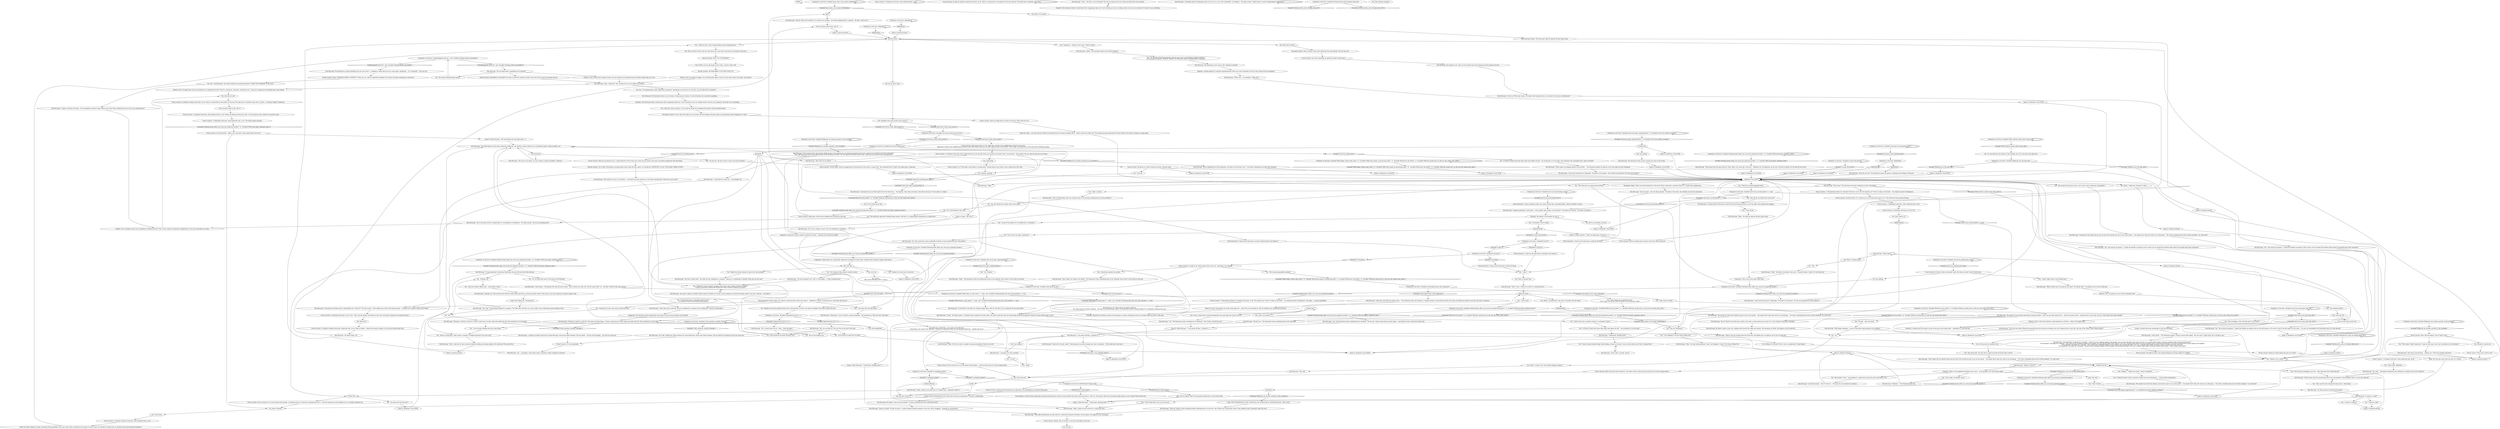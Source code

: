 # YARD / FOOTPRINTS VISCAL
# Easy perception shows prints. Then a medium VISUAL CALCULUS reveals a numbered scheme of footprints. Interaction with the scheme lets you deduce how many vigilantes there were at the hanging, when it happened etc.
# ==================================================
digraph G {
	  0 [label="START"];
	  1 [label="input"];
	  2 [label="You: \"Okay, there are eight.\""];
	  3 [label="You: \"Maybe it was a giant?\""];
	  4 [label="theheavysetone"];
	  5 [label="Jump to: [theheavysetone]"];
	  6 [label="You: \"I don't.\""];
	  7 [label="Footprints in the Dust: Variable[\"yard.viscal_electrochem_driver\"]"];
	  8 [label="Variable[\"yard.viscal_electrochem_driver\"]", shape=diamond];
	  9 [label="!(Variable[\"yard.viscal_electrochem_driver\"])", shape=diamond];
	  10 [label="Kim Kitsuragi: \"What do I think?\" He tilts his head. \"A mob of people brought someone to the tree. Not by dragging -- probably by carrying him.\""];
	  11 [label="Jump to: [footprints viscal HUB]"];
	  12 [label="Footprints in the Dust: Variable[\"yard.viscal_greeting_pre_stage\"]"];
	  13 [label="Variable[\"yard.viscal_greeting_pre_stage\"]", shape=diamond];
	  14 [label="!(Variable[\"yard.viscal_greeting_pre_stage\"])", shape=diamond];
	  15 [label="Visual Calculus: 2) Standard work boot, steel reinforced toes, no 44. Either the blond muscular guy, Glen, or the young guy with a plectrum around his neck."];
	  16 [label="Visual Calculus: You're not bad. It's as if the whole world darkens -- and the tracks burn in it with strange beauty."];
	  17 [label="Suggestion: Maybe the carrier wanted to impress his peers... demonstrate his physical might?"];
	  18 [label="You: \"Those jerks? Definitely.\""];
	  19 [label="Visual Calculus: 2) Standard work boot, steel reinforced toes, no 44."];
	  20 [label="Visual Calculus: 3) Hobnailed work boot, steel reinforced toes, no 43."];
	  21 [label="You: Count more."];
	  22 [label="Visual Calculus: Impossible to tell. Could also have been an adolescent. The gait is undeveloped."];
	  23 [label="Footprints in the Dust: Variable[\"plaza.sense_viscal_esprit_withholding\"]"];
	  24 [label="Variable[\"plaza.sense_viscal_esprit_withholding\"]", shape=diamond];
	  25 [label="!(Variable[\"plaza.sense_viscal_esprit_withholding\"])", shape=diamond];
	  26 [label="Kim Kitsuragi: \"I do.\" The lieutenant marks something in his notebook. \"One of them carried him over.\""];
	  27 [label="Electrochemistry: Never again, Mr. Costeau. Everyone knows what your name is -- Raphaël A. Costeau. From here on it's what they will call you."];
	  28 [label="Esprit de Corps: You and him are on the same page now -- about The Law and being it. This has affected your relationship positively."];
	  29 [label="Perception (Smell): It's bad. Very bad. Before you can heave the wind changes direction again, the greenhouse plastic flapping in it's gust."];
	  30 [label="Horrific Necktie: REGARDEZ LA RETARD! He wants to have fun *without* alcohol. That won't be fun, that'll be boring and sad."];
	  31 [label="You: \"We should just generally withhold being content. With life. It's a philosophical disposition we should have.\""];
	  32 [label="Kim Kitsuragi: \"It does.\" He looks around. \"I shouldn't have assumed in the first place. The caller could have lied, the whole thing could be misreported. Should we take another look? Or go?\""];
	  33 [label="Jump to: [footprints viscal HUB]"];
	  34 [label="Kim Kitsuragi: \"Yes, well.\" The lieutenant thinks for a moment. \"He *did* look a bit like a rat, you're right. Do you think those prints belong to him?\""];
	  35 [label="Kim Kitsuragi: He makes a note in his blue binder: \"Is there anything else that's noteworthy here?\""];
	  36 [label="You: I'm pretty good at this, ain't I?"];
	  37 [label="Jump to: [footprints viscal HUB]"];
	  38 [label="Jump to: [theheavysetone]"];
	  39 [label="Footprints in the Dust: Variable[\"whirling.hardie_didnt_see_viscal_but_inspected_hardies\"]  or  Variable[\"TASK.interrogate_vigilantes_done\"]"];
	  40 [label="Variable[\"whirling.hardie_didnt_see_viscal_but_inspected_hardies\"]  or  Variable[\"TASK.interrogate_vigilantes_done\"]", shape=diamond];
	  41 [label="!(Variable[\"whirling.hardie_didnt_see_viscal_but_inspected_hardies\"]  or  Variable[\"TASK.interrogate_vigilantes_done\"])", shape=diamond];
	  42 [label="Visual Calculus: 4) Standard work boot, no 45 or 46... Theo, the old smoker. You think you even see a tiny fleck of cigarette ash inside the print..."];
	  43 [label="Footprints in the Dust: Variable[\"tc.name_full_harrier\"]"];
	  44 [label="Variable[\"tc.name_full_harrier\"]", shape=diamond];
	  45 [label="!(Variable[\"tc.name_full_harrier\"])", shape=diamond];
	  46 [label="You: \"A *driver* would wear down their right shoe before the left -- the accelerator is on the right. And remember that abandoned lorry cabin we found?\""];
	  47 [label="Visual Calculus: Wow. Still not doing it. You're *bad* at this."];
	  48 [label="Kim Kitsuragi: \"So far so good -- only one thing missing.\" He looks at the tracks, face lighting up from the realization."];
	  49 [label="Footprints in the Dust: IsKimHere()"];
	  50 [label="IsKimHere()", shape=diamond];
	  51 [label="!(IsKimHere())", shape=diamond];
	  52 [label="Kim Kitsuragi: \"Interesting -- let's name it the Odd-Sole.\"\n\"Interesting. Let's name it the Odd-Sole. I wouldn't be surprised if this was the missing Hardie boy... wonder who he is?\""];
	  53 [label="Logic: But why?"];
	  54 [label="You: \"I was thinking it was the Giant of Koko Nur.\""];
	  55 [label="Kim Kitsuragi: \"Mhm.\" He takes his glasses off and cleans them."];
	  56 [label="Kim Kitsuragi: \"The case is not solved,\" he says without a speck of laughter. \"However.\""];
	  57 [label="You: \"Yes. Prudent.\""];
	  58 [label="Volition: Isn't it strange to have your assumptions confirmed like this? This is what someone whispering *suggestions* in your ear would like you to feel."];
	  59 [label="Jump to: [footprints viscal HUB]"];
	  60 [label="You: \"I think we have a firm understanding of what happened here.\""];
	  61 [label="You: [Leave.]"];
	  62 [label="Footprints in the Dust: Variable[\"XP.discover_the_bullet\"]  or  Variable[\"TASK.get_hardie_boys_to_tell_you_the_whole_story_done\"]"];
	  63 [label="Variable[\"XP.discover_the_bullet\"]  or  Variable[\"TASK.get_hardie_boys_to_tell_you_the_whole_story_done\"]", shape=diamond];
	  64 [label="!(Variable[\"XP.discover_the_bullet\"]  or  Variable[\"TASK.get_hardie_boys_to_tell_you_the_whole_story_done\"])", shape=diamond];
	  65 [label="Kim Kitsuragi: \"Perhaps it could be a *driver*? A driver would wear out their right shoe before the left. The accelerator is on the right.\""];
	  66 [label="Kim Kitsuragi: \"I could still be wrong, but... I'm probably not.\""];
	  67 [label="You: \"I think the entire Union is involved. Maybe even all of Martinaise...\" (Look around suspiciously.)"];
	  68 [label="Kim Kitsuragi: \"Yes, well...\" He quickly disregards your statement as another one of your outbursts."];
	  69 [label="Kim Kitsuragi: \"We should see what Titus Hardie has got to say on the matter -- this might throw them off, work in our advantage...\" He writes something down into his little notebook. \"So, what else?\""];
	  70 [label="Esprit de Corps: Sitting at a desk, Lieutenant Kitsuragi fiddles with a pen, then writes something on the paper in front of him. He shouldn't be doing that, he should be here discussing the footprints."];
	  71 [label="Visual Calculus: 6) An aberration -- light as air. Even pace. Same make of boot, but no 41."];
	  72 [label="Kim Kitsuragi: \"A woman or a kid?\""];
	  73 [label="Jump to: [theheavysetone]"];
	  74 [label="You: Point at the pine tree."];
	  75 [label="Jump to: [Kim Kitsuragi: \"\"Understood. Anything else?\"\"]"];
	  76 [label="Empathy: Beneath the mirthless exterior the lieutenant is amused. Although he does not actually think you blew it wide open."];
	  77 [label="Jump to: [footprints viscal HUB]"];
	  78 [label="Visual Calculus: There are eight pairs of tracks in the mud. Three stick out, but..."];
	  79 [label="Kim Kitsuragi: \"He appears to be wearing some kind of armoured boots. I can't see any exotic prints here...\" His face muscles twitch. \"Someone had to carry him. Are any of the other prints deep enough?\""];
	  80 [label="Kim Kitsuragi: \"What do I think? A mob of people brought something heavy to the tree. One of them was carrying the victim. They shuffled around, especially under the tree.\""];
	  81 [label="Footprints in the Dust: Variable[\"yard.viscal_logic_congratulations\"]"];
	  82 [label="Variable[\"yard.viscal_logic_congratulations\"]", shape=diamond];
	  83 [label="!(Variable[\"yard.viscal_logic_congratulations\"])", shape=diamond];
	  84 [label="Perception (Sight): There are several footprints in the mud, left by work boots: anywhere from 6 to 12 pairs have walked here."];
	  85 [label="You: \"No unusual horizontal bootprints, like the ones I saw in the Whirling's pinball workshop...\"\n\"No horizontal bootprints. Whoever walked in the Whirling's pinball workshop didn't walk here...\" "];
	  86 [label="Jump to: [previscal-intro]"];
	  87 [label="Visual Calculus: You're not bad. It's as if the whole world darkens, everything else has a thin film of unimportance on it -- and the tracks burn in the middle of it, in a strange, beautiful way."];
	  88 [label="You: \"Like the Coalition official said... surreal like a *play*.\""];
	  89 [label="Kim Kitsuragi: \"Hmm, maybe you're right and it's someone else... although I doubt it.\""];
	  90 [label="You: Go over them one by one."];
	  91 [label="Footprints in the Dust: Variable[\"XP.figured_out_hardies_present_at_the_lynching\"]"];
	  92 [label="Variable[\"XP.figured_out_hardies_present_at_the_lynching\"]", shape=diamond];
	  93 [label="!(Variable[\"XP.figured_out_hardies_present_at_the_lynching\"])", shape=diamond];
	  94 [label="You: Go over them one by one."];
	  95 [label="Visual Calculus: 7) The glowing outline of a standard work boot, no 46. But the imprints are *twice* as deep as the others -- the weight exceeds 200 kilograms."];
	  96 [label="You: \"Eight.\""];
	  97 [label="Kim Kitsuragi: \"Very well.\""];
	  98 [label="Kim Kitsuragi: \"Two hundred?\" He thinks for a moment. \"Could it be the combined weight of two people, one carrying the other who's tied up? Let's say, a heavily built worker carrying a similarly built, soon-to-be-dead man?\"\n\"Two hundred?\" He thinks for a moment. \"This could be the combined weight of two people, one carrying the other who's tied up. Let's say, a heavily built worker carrying a similarly built, armoured man? Maybe it was the fat Hardie boy, the one sitting in the middle?\"\n\"Two hundred?\" He thinks for a moment. \"This could be the combined weight of *two* people, one carrying the other. Let's say: a heavily built worker carrying a soon to be dead man who's tied up?\" \n\"Two hundred?\" He thinks for a moment. \"Could it be the combined weight of *two* people, one carrying the other? Let's say: a heavily built worker carrying a heavily built corpse -- with a bullet in his head?\" "];
	  99 [label="Drama: It would take more subterfuge to trick the lieutenant."];
	  100 [label="Jump to: [footprints viscal HUB]"];
	  101 [label="Kim Kitsuragi: \"Even easier to carry on a stretcher -- or between two men. Anyway, it's for future consideration. What else can you see?\""];
	  102 [label="necktie hub"];
	  103 [label="You: This is not how vivid I want my inner life to be. I just want to get back to solving the crime now."];
	  104 [label="Kim Kitsuragi: The lieutenant's eyes narrow. He's thinking to himself."];
	  105 [label="Kim Kitsuragi: \"No. These prints are pretty standard.\"\n\"No. These prints are pretty standard -- the ones in the dust looked custom. Or maybe they're just a foreign design? It's a bootprint, whatever the case.\""];
	  106 [label="You: And the last one?"];
	  107 [label="Footprints in the Dust: Variable[\"yard.viscal_logic_congratulations\"]  or Variable[\"yard.viscal_volition_warning\"]"];
	  108 [label="Variable[\"yard.viscal_logic_congratulations\"]  or Variable[\"yard.viscal_volition_warning\"]", shape=diamond];
	  109 [label="!(Variable[\"yard.viscal_logic_congratulations\"]  or Variable[\"yard.viscal_volition_warning\"])", shape=diamond];
	  110 [label="hardies"];
	  111 [label="Visual Calculus: 7) The glowing outline of a standard work boot, no 46. The imprints are *twice* as deep as the others -- the weight exceeds 200 kilograms. Fat-Angus -- carrying something?"];
	  112 [label="Kim Kitsuragi: \"I never got the hang of it. Hyperopia.\" He points to his glasses. \"Any of them look familiar? Are these the Hardies?\""];
	  113 [label="Kim Kitsuragi: \"Which means that the missing lady driver was also present at the lynching? That's it, she's the odd-sole!\""];
	  114 [label="Footprints in the Dust: Variable[\"XP.figured_out_hardies_present_at_the_lynching\"]"];
	  115 [label="Variable[\"XP.figured_out_hardies_present_at_the_lynching\"]", shape=diamond];
	  116 [label="!(Variable[\"XP.figured_out_hardies_present_at_the_lynching\"])", shape=diamond];
	  117 [label="You: \"Not necessarily. The lady driver could have kept the drug trade a secret.\""];
	  118 [label="Kim Kitsuragi: \"There's one pair missing from the Union box. The eighth pair. I'm going to say it was our odd-sole.\""];
	  119 [label="Jump to: [Kim Kitsuragi: \"\"We should keep our eyes open aroun...\"]"];
	  120 [label="You: Male or female?"];
	  121 [label="You: Count the rest."];
	  122 [label="Kim Kitsuragi: \"Mhm.\" He looks to the holes in the mud. \"I counted twenty. I take it it's less than that.\""];
	  123 [label="Kim Kitsuragi: \"Which ones?\""];
	  124 [label="You: \"None of them.\""];
	  125 [label="Footprints in the Dust: Variable[\"yard.viscal_sense_perc_kim_note\"]"];
	  126 [label="Variable[\"yard.viscal_sense_perc_kim_note\"]", shape=diamond];
	  127 [label="!(Variable[\"yard.viscal_sense_perc_kim_note\"])", shape=diamond];
	  128 [label="You: Let it be."];
	  129 [label="You: \"Maybe the carrier wanted to impress their peers with a display of physical might?\"\n\"Could he have been showing off? Maybe the carrier wanted to impress his peers?\""];
	  130 [label="Jump to: [footprints viscal HUB]"];
	  131 [label="You: \"I'm just saying random things while looking at holes in the mud, I have no idea where any of this is coming from.\""];
	  132 [label="Jump to: [footprints viscal HUB]"];
	  133 [label="Kim Kitsuragi: \"I don't know why I said that. We're not looking for a drummer, we're looking for a group of dockworkers.\""];
	  134 [label="You: \"Unless they were a machine worker, or a drummer I guess.\""];
	  135 [label="Footprints in the Dust: Variable[\"tc.kim_mentions_weather_freezing\"]"];
	  136 [label="Variable[\"tc.kim_mentions_weather_freezing\"]", shape=diamond];
	  137 [label="!(Variable[\"tc.kim_mentions_weather_freezing\"])", shape=diamond];
	  138 [label="You: \"Interesting. If only I had come up with that idea.\""];
	  139 [label="Footprints in the Dust: Variable[\"whirling.hardie_didnt_see_viscal_but_inspected_hardies\"]  or  Variable[\"TASK.interrogate_vigilantes_done\"]"];
	  140 [label="Variable[\"whirling.hardie_didnt_see_viscal_but_inspected_hardies\"]  or  Variable[\"TASK.interrogate_vigilantes_done\"]", shape=diamond];
	  141 [label="!(Variable[\"whirling.hardie_didnt_see_viscal_but_inspected_hardies\"]  or  Variable[\"TASK.interrogate_vigilantes_done\"])", shape=diamond];
	  142 [label="Visual Calculus: 1) Standard work boot, steel reinforced toes, no 46. Just like Titus was wearing in his booth. This is the big dick -- Titus Hardie. The one with the ball cap on his head."];
	  143 [label="Footprints in the Dust: Variable[\"whirling.titus_yeah_we_fucking_killed_him\"]"];
	  144 [label="Variable[\"whirling.titus_yeah_we_fucking_killed_him\"]", shape=diamond];
	  145 [label="!(Variable[\"whirling.titus_yeah_we_fucking_killed_him\"])", shape=diamond];
	  146 [label="You: \"She's also the one running the drug trade... Interesting.\""];
	  147 [label="Untitled hub (02)"];
	  148 [label="Jump to: [footprints viscal HUB]"];
	  149 [label="Footprints in the Dust: Variable[\"TASK.confront_hardie_about_drug_trade\"]"];
	  150 [label="Variable[\"TASK.confront_hardie_about_drug_trade\"]", shape=diamond];
	  151 [label="!(Variable[\"TASK.confront_hardie_about_drug_trade\"])", shape=diamond];
	  152 [label="You: \"Four hundred million.\""];
	  153 [label="Jump to: [Kim Kitsuragi: \"\"I was pretty off then. I counted 2...\"]"];
	  154 [label="Jump to: [Logic: \"But why?\"]"];
	  155 [label="Jump to: [Kim Kitsuragi: \"\"Understood. Anything else?\"\"]"];
	  156 [label="oddsolefoothub"];
	  157 [label="Kim Kitsuragi: \"A drummer only uses their right foot for the kick drum...\" He explains, then stops and looks at the hole in the mud. \"You're right, it's stupid.\""];
	  158 [label="Volition: Isn't it strange when all your assumptions are confirmed like this? Stood in a semicircle, hung him, carried him over... like you're supposed to be feeling clever. And content."];
	  159 [label="You: Say: \"Everything fits. We should celebrate by getting absolutely *UNDER THE HAMMER* in this yard.\""];
	  160 [label="Horrific Necktie: Live a little! Everything on the god damn crime scene fits like a glove, you should get *SHITFACED* on this *GOD DAMN CRIME SCENE*!"];
	  161 [label="Jump to: [previscal-intro]"];
	  162 [label="Visual Calculus: Eight pairs of boots have shuffled back and forth in the mud."];
	  163 [label="Footprints in the Dust: Variable[\"TASK.fridge_victims_body_done\"]  or  Variable[\"TASK.send_corpse_to_processing_done\"]  or  Variable[\"XP.discover_the_bullet\"]  or  Variable[\"TASK.get_hardie_boys_to_tell_you_the_whole_story_done\"]"];
	  164 [label="Variable[\"TASK.fridge_victims_body_done\"]  or  Variable[\"TASK.send_corpse_to_processing_done\"]  or  Variable[\"XP.discover_the_bullet\"]  or  Variable[\"TASK.get_hardie_boys_to_tell_you_the_whole_story_done\"]", shape=diamond];
	  165 [label="!(Variable[\"TASK.fridge_victims_body_done\"]  or  Variable[\"TASK.send_corpse_to_processing_done\"]  or  Variable[\"XP.discover_the_bullet\"]  or  Variable[\"TASK.get_hardie_boys_to_tell_you_the_whole_story_done\"])", shape=diamond];
	  166 [label="Kim Kitsuragi: \"By these tracks, yes.\""];
	  167 [label="Visual Calculus: 6) Light as air. Same make of boot, but no 41. Small like a rat? Shanky!"];
	  168 [label="Electrochemistry: Check out the big brains on Harry Whatever-Your-Last-Name-Is!"];
	  169 [label="You: \"This would fit what Joyce told us, but I don't want to make any assumptions.\""];
	  170 [label="You: (Point.) \"A heavy one. Two hundred kilogram imprint.\""];
	  171 [label="Kim Kitsuragi: \"An obese person is becoming less likely.\""];
	  172 [label="Kim Kitsuragi: \"Mhm. I think we have arrived at a conclusion here.\""];
	  173 [label="Kim Kitsuragi: \"Understood. Anything else?\""];
	  174 [label="Kim Kitsuragi: \"So maybe one of them wasn't a dockworker but a *driver*?\" His eyes narrow. \"That traffic jam in front of the harbour gates -- I wonder if it's lasted as long as the strike?\""];
	  175 [label="You: \"Case solved.\""];
	  176 [label="Visual Calculus: It is not impossible."];
	  177 [label="Visual Calculus: Correct again. Sub-zero temperatures would preserve the tracks in a good state. The commotion here *could* have taken place a week ago."];
	  178 [label="Kim Kitsuragi: \"You're right. Let's keep a low profile.\" The lieutenant writes something down in his notebook, then reverts to the tracks in the mud."];
	  179 [label="Visual Calculus: Better late than never, detective. The whole world is dark and the tracks burn in it with strange beauty."];
	  180 [label="You: \"There's no denying it. Ruby really is running a *complex operation* out of her lorry.\""];
	  181 [label="Kim Kitsuragi: He doesn't seem to hear you, looking south toward the traffic jam instead. The machines are silent, the engines are all turned off..."];
	  182 [label="Untitled hub"];
	  183 [label="Jump to: [footprints viscal HUB]"];
	  184 [label="Electrochemistry: Check out the big brains on Harrier Du Bois!"];
	  185 [label="Visual Calculus: Of course, there were eight tracks! But there are only *seven* Hardie boys."];
	  186 [label="Footprints in the Dust: IsKimHere()"];
	  187 [label="IsKimHere()", shape=diamond];
	  188 [label="!(IsKimHere())", shape=diamond];
	  189 [label="Visual Calculus: You don't know. It's a miracle you can tell the prints apart as it is. The cold must have preserved them."];
	  190 [label="Visual Calculus: 8) And yet another standard work boot, no 44. There's an aberration in the pattern of the sole, however. The right sole is smoother, more worn."];
	  191 [label="Kim Kitsuragi: \"How many?\" The lieutenant has been tracking your eyes' movements."];
	  192 [label="You: (Point.) \"Light step. Number 41 shoe.\""];
	  193 [label="You: (Point.) \"An aberration. One sole is smoother than the other.\""];
	  194 [label="You: \"One of them was carrying him over.\"\n\"You're right, the fat guy from the booth was carrying the victim.\""];
	  195 [label="Kim Kitsuragi: \"I can't see any prints fitting the armoured boots the victim was wearing, can you? Someone had to carry him. Are any of the *other* prints deep enough?\""];
	  196 [label="Kim Kitsuragi: \"Yes, they could have used a makeshift stretcher or just marched him up to the gallows.\""];
	  197 [label="Kim Kitsuragi: \"Someone operating a work bench -- with a pedal? Like a joiner at the harbour?\" He thinks for a second. \"Or maybe a drummer...\""];
	  198 [label="gloatbloat"];
	  199 [label="You: \"We should withhold being content.\""];
	  200 [label="You: \"Yes. We should have another look at the tracks.\""];
	  201 [label="Rhetoric: Note to self: this would be a good question to ask Titus -- where's the eighth man?"];
	  202 [label="Kim Kitsuragi: \"Probably yes. This would also fit with the victim being dead from a previous gunshot wound. They had to carry him, because he could no longer walk.\""];
	  203 [label="Kim Kitsuragi: \"Exactly. They had to perform it to whoever was looking -- the whole neighbourhood, I suppose.\" He adds: \"And us too.\""];
	  204 [label="Footprints in the Dust: Variable[\"yard.sense_viscal_greeting_done\"]"];
	  205 [label="Variable[\"yard.sense_viscal_greeting_done\"]", shape=diamond];
	  206 [label="!(Variable[\"yard.sense_viscal_greeting_done\"])", shape=diamond];
	  207 [label="You: \"Eight, actually.\""];
	  208 [label="You: Say nothing."];
	  209 [label="You: \"The same guys are going back and forth.\""];
	  210 [label="You: [Leave.]\n\"We've been through all of it.\" [Leave.]"];
	  211 [label="Jump to: [Visual Calculus: \"There are eight pairs of tracks in...\"]"];
	  212 [label="You: \"A *driver* would wear down their right shoe before the left -- the accelerator is on the right.\""];
	  213 [label="Kim Kitsuragi: \"Yes... a drummer. I don't know about a drummer. Seems tangential. However.\""];
	  214 [label="You: \"How do you know?\""];
	  215 [label="You: I like how vivid my interior is, but could we maybe do something that doesn't involve getting drunk?"];
	  216 [label="Kim Kitsuragi: \"I agree,\" he clears his throat. \"Our assumptions could be wrong. Better not to have them confirmed just yet. Do you see anything else?\""];
	  217 [label="Kim Kitsuragi: \"Uhm...\" His face is one of disbelief. The words coming out of your mouth are filled with such sincerity."];
	  218 [label="Kim Kitsuragi: \"Yes, it was naive of me to congratulate us. Assumptions are dangerous.\" He looks around. \"Do you see anything else?\""];
	  219 [label="Kim Kitsuragi: His eyebrows arch. They are the liveliest part of his otherwise quite inexpressive face:"];
	  220 [label="Jump to: [previscal-intro]"];
	  221 [label="Jump to: [footprints viscal HUB]"];
	  222 [label="Kim Kitsuragi: \"A morbidly obese 250 kilogram man? Let's say it is a very *low* probability. I'm thinking...\" He looks around. \"Maybe there's a more *commonplace* explanation.\""];
	  223 [label="Jump to: [theheavysetone]"];
	  224 [label="hardieconfession"];
	  225 [label="Logic: Oh, this one's easy. Way too easy. It's a driver."];
	  226 [label="You: \"This seems *really* important. Tracks on the scene. And I can't read them at all, lieutenant!\""];
	  227 [label="You: (Whisper to yourself) \"Why is this so complicated? I keep failing...\""];
	  228 [label="You: \"Way off. *Waaaaaay*.\""];
	  229 [label="Jump to: [footprints viscal HUB]"];
	  230 [label="You: \"Yes.\""];
	  231 [label="Kim Kitsuragi: \"I don't know...\" The lieutenant squints, trying to assess their depth: \"Are you sure? I could swear you're *lying* to me.\""];
	  232 [label="Jump to: [theheavysetone]"];
	  233 [label="Kim Kitsuragi: \"Okay. How do you know?\""];
	  234 [label="You: I have a name and it's god damn Raphaël, how many times do I have to say it?!"];
	  235 [label="You: I'll find a way to get drunk on this scene, I swear to god I will."];
	  236 [label="Volition: I have no idea what's going on here, but you should not do anything that the horrific necktie tells you to do."];
	  237 [label="You: \"No. Everything fits *too* well.\""];
	  238 [label="Kim Kitsuragi: \"Mhm. If it fits too well, we might be missing something. What do you see?\""];
	  239 [label="Kim Kitsuragi: \"Mhm.\""];
	  240 [label="You: \"So. Our Odd Sole wasn't in the back of the Whirling?\""];
	  241 [label="You: \"You mean the rat-faced one?\""];
	  242 [label="You: \"We've been purposefully mislead?\""];
	  243 [label="You: I'm pretty good at this, ain't I?"];
	  244 [label="Kim Kitsuragi: \"Seven sets of tracks, right?\" The lieutenant has been tracking your eyes' movements. \"The Hardie boys were here...\""];
	  245 [label="You: Say nothing."];
	  246 [label="You: Let him have his moment of joy."];
	  247 [label="You: \"So, the odd-sole was present at the lynching, but isn't in the mess hall right now.\""];
	  248 [label="Kim Kitsuragi: \"Yes.\" He corrects his glasses. \"I doubt the Hardies are going to tell us much, but we should still confront them about the possible drug trade connection.\""];
	  249 [label="Kim Kitsuragi: \"Yes.\" He corrects his glasses. \"I doubt the Hardies are going to tell us who this person is. For now it's best if we just keep our eyes open -- I'm sure our investigation will eventually lead us to the odd-sole.\""];
	  250 [label="Visual Calculus: 1) Standard work boot, steel reinforced toes, no 46."];
	  251 [label="You: Point at random prints."];
	  252 [label="Kim Kitsuragi: \"Maybe it *wasn't*?\""];
	  253 [label="Empathy: There is real, palpable excitement in his voice -- at the prospect of it *not* being a giant."];
	  254 [label="You: \"You're thinking: *why* did they have to carry him?\""];
	  255 [label="Visual Calculus: There are eight pairs of tracks in the mud. Three stick out."];
	  256 [label="Footprints in the Dust: IsTHCPresent(\"torque_dork\")"];
	  257 [label="IsTHCPresent(\"torque_dork\")", shape=diamond];
	  258 [label="!(IsTHCPresent(\"torque_dork\"))", shape=diamond];
	  259 [label="Kim Kitsuragi: \"Yes, it would seem we are -- both -- from the police.\""];
	  260 [label="Footprints in the Dust: IsKimHere()"];
	  261 [label="IsKimHere()", shape=diamond];
	  262 [label="!(IsKimHere())", shape=diamond];
	  263 [label="Kim Kitsuragi: \"I pulled last week's forecast for coastal Revachol. Seven days below freezing. The day before -- the day of his hanging -- was the last warm day.\""];
	  264 [label="Footprints in the Dust: Variable[\"yard.viscal_carried_known\"] == true"];
	  265 [label="Variable[\"yard.viscal_carried_known\"] == true", shape=diamond];
	  266 [label="!(Variable[\"yard.viscal_carried_known\"] == true)", shape=diamond];
	  267 [label="Kim Kitsuragi: \"Then after hoisting him up, they stood in a semicircle facing his direction. At first glance, this appears to be a lynching.\""];
	  268 [label="Volition: That's not going to happen, I'm not letting him make it into one of his tasks. Know your limits, tie-creature!"];
	  269 [label="Kim Kitsuragi: The lieutenant looks around, tracing your eyes on the tracks."];
	  270 [label="Footprints in the Dust: Variable[\"yard.viscal_tracks_read_success\"]"];
	  271 [label="Variable[\"yard.viscal_tracks_read_success\"]", shape=diamond];
	  272 [label="!(Variable[\"yard.viscal_tracks_read_success\"])", shape=diamond];
	  273 [label="Kim Kitsuragi: \"As I said, I pulled last week's forecast for coastal Revachol. Seven days below freezing. The day before his hanging was the last warm day.\""];
	  274 [label="You: Interesting."];
	  275 [label="Kim Kitsuragi: \"Don't beat yourself down -- neither can I. We'll have another look later.\""];
	  276 [label="You: \"Maybe the victim refused to walk to his own lynching.\""];
	  277 [label="Kim Kitsuragi: \"You have a point there.\" He clicks his pen, thinking for a moment. \"Anyway, it's something to consider. What else can you see?\""];
	  278 [label="Visual Calculus: Maybe more than 12? No. Eight pairs of boots have shuffled back and forth in the mud.\nEight pairs of boots have shuffled back and forth in the mud. Where else have we seen a gang of men in work boots? That's right, the Hardie boys in the mess hall of Whirling-in-Rags."];
	  279 [label="Visual Calculus: 4) Standard work boot, no 45 or 46?"];
	  280 [label="Visual Calculus: 5) Another standard work boot, steel reinforced toes, no 44."];
	  281 [label="Kim Kitsuragi: \"I never got the hang of it. Hyperopia.\" He points to his glasses. \"Do you see anything out of the ordinary?\""];
	  282 [label="You: \"No.\""];
	  283 [label="Kim Kitsuragi: \"I'm not assuming it isn't. But it's still helpful -- is there anything else?\""];
	  284 [label="You: \"Could be a woman?\""];
	  285 [label="Empathy: He regrets it the moment he says it."];
	  286 [label="You: \"So one of the people we are looking for is a drummer?\""];
	  287 [label="Electrochemistry: The joy dissipates down your spinal column like a grounding effect. Glorious intellect at work!"];
	  288 [label="You: \"What do you think happened here?\""];
	  289 [label="Visual Calculus: He might be right. Two hundred kilograms of living weight *is* unlikely."];
	  290 [label="Kim Kitsuragi: The lieutenant is saying something, but you can't hear it... Suddenly it seems like your tie is alive again, whispering -- no, *screaming* -- into your ear:"];
	  291 [label="Empathy: A doubt perhaps? It would be unprofessional of him to be sure of himself at such an early stage of the investigation."];
	  292 [label="Jump to: [footprints viscal HUB]"];
	  293 [label="Authority: A leader like Titus doesn't let one of his guys out of sight easily -- especially at a time like this."];
	  294 [label="You: \"Probably not.\""];
	  295 [label="Visual Calculus: 5) Another standard work boot, reinforced toes, no 44. Same as before -- either the musician Eugene, or the muscle-bound blond Glen."];
	  296 [label="Footprints in the Dust: Variable[\"whirling.hardie_didnt_see_viscal_but_inspected_hardies\"]"];
	  297 [label="Variable[\"whirling.hardie_didnt_see_viscal_but_inspected_hardies\"]", shape=diamond];
	  298 [label="!(Variable[\"whirling.hardie_didnt_see_viscal_but_inspected_hardies\"])", shape=diamond];
	  299 [label="You: \"Women...\" (Shake your head.) \"Always *deceitful*.\""];
	  300 [label="Kim Kitsuragi: \"We should start with Titus Hardie, see what he's got to say on the matter -- this might throw them off, work in our advantage...\" He writes something down into his little notebook. \"So, what else?\""];
	  301 [label="Footprints in the Dust: Variable[\"yard.viscal_failed_once\"]"];
	  302 [label="Variable[\"yard.viscal_failed_once\"]", shape=diamond];
	  303 [label="!(Variable[\"yard.viscal_failed_once\"])", shape=diamond];
	  304 [label="Visual Calculus: Maybe you keep failing because you *suck*?"];
	  305 [label="You: \"I know. Eight tracks, seven Hardie boys.\""];
	  306 [label="Jump to: [footprints viscal HUB]"];
	  307 [label="You: \"I'm not.\""];
	  308 [label="Logic: You can almost *feel* the association taking form in your frontal lobe:"];
	  309 [label="You: \"I don't know.\""];
	  310 [label="You: \"I just blew this shit right open.\""];
	  311 [label="You: \"Behold my brain the golden throne of my consciousness. In here I am seated. Shackled. From here I police the land.\""];
	  312 [label="Kim Kitsuragi: \"From here, the boots the victim wears...\" The lieutenant stops mid sentence. A sudden change in wind direction blows the stench of rotting meat right in your face. He tries to continue..."];
	  313 [label="Kim Kitsuragi: \"Wind keeps changing... are any of the prints deep enough in your opinion?\""];
	  314 [label="Kim Kitsuragi: The lieutenant looks at you curiously. A beat passes in silence, the wind blowing, the cargo belt squeaking."];
	  315 [label="Kim Kitsuragi: \"Do you think there's something we're missing?\""];
	  316 [label="Jump to: [footprints viscal HUB]"];
	  317 [label="Jump to: [footprints viscal HUB]"];
	  318 [label="You: I should have gotten this earlier."];
	  319 [label="Electrochemistry: Check out the big brains on Harry Du Bois!"];
	  320 [label="Kim Kitsuragi: \"Perhaps it could be a *driver?*\" He raises his index finger. \"A driver would wear out their right shoe before the left. The accelerator is on the right.\""];
	  321 [label="Footprints in the Dust: Variable[\"whirling.hardie_didnt_see_viscal_but_inspected_hardies\"]"];
	  322 [label="Variable[\"whirling.hardie_didnt_see_viscal_but_inspected_hardies\"]", shape=diamond];
	  323 [label="!(Variable[\"whirling.hardie_didnt_see_viscal_but_inspected_hardies\"])", shape=diamond];
	  324 [label="Visual Calculus: 3) Hobnailed work boot, steel reinforced toes, no 43. The inked banger perhaps?"];
	  325 [label="You: What else?"];
	  326 [label="You: Continue counting."];
	  327 [label="Kim Kitsuragi: \"Now we know who's the missing eighth person at the lynching. Do you think that Hardie and his boys could also be involved in the drug operation?\"\n\"This looks like proof the missing eighth person at the lynching was Ruby... Do you think that Hardie and his 'boys' could also be involved in the drug operation?\""];
	  328 [label="Jump to: [footprints viscal HUB]"];
	  329 [label="Rhetoric: He's not going to let you steal his thunder twice."];
	  330 [label="Kim Kitsuragi: \"Yes.\" He corrects his glasses. \"I doubt the Hardies are going to tell us much, but we should still confront them about the possible drug trade connection.\""];
	  331 [label="Horrific Necktie: What, *WITHHOLD BEING CONTENT*?! What are you, mild to moderately disabled? That doesn't feel like something you should do."];
	  332 [label="You: Wait, which is it?"];
	  333 [label="You: \"It could have been an extremely obese person.\"\n\"It could have been one extremely obese person.\""];
	  334 [label="Kim Kitsuragi: \"That's a tree. I think we're close to a conclusion here.\""];
	  335 [label="You: \"You're right, it probably wasn't.\""];
	  336 [label="You: \"A drummer? That's stupid.\""];
	  337 [label="Kim Kitsuragi: \"What do you see?\" The lieutenant cleans his glasses, squinting at the shapes in the mud."];
	  338 [label="Visual Calculus: Indeed, they all stood in a row here and looked at the tree."];
	  339 [label="Kim Kitsuragi: \"Is that so? Well, okay I guess. If it helps with the police-work, by all means. Do you see anything else?\""];
	  340 [label="previscal-intro"];
	  341 [label="Visual Calculus: Isn't this something an industrial worker would wear?"];
	  342 [label="You: Get an exact count."];
	  343 [label="You: Variable[\"yard.viscal_tracks_read_success\"]"];
	  344 [label="Variable[\"yard.viscal_tracks_read_success\"]", shape=diamond];
	  345 [label="!(Variable[\"yard.viscal_tracks_read_success\"])", shape=diamond];
	  346 [label="Footprints in the Dust: Variable[\"XP.discover_the_bullet\"]  or  Variable[\"TASK.get_hardie_boys_to_tell_you_the_whole_story_done\"]"];
	  347 [label="Variable[\"XP.discover_the_bullet\"]  or  Variable[\"TASK.get_hardie_boys_to_tell_you_the_whole_story_done\"]", shape=diamond];
	  348 [label="!(Variable[\"XP.discover_the_bullet\"]  or  Variable[\"TASK.get_hardie_boys_to_tell_you_the_whole_story_done\"])", shape=diamond];
	  349 [label="Logic: We're liking this. The pieces fit."];
	  350 [label="You: Count the rest."];
	  351 [label="You: Swallow it. Just go on."];
	  352 [label="Jump to: [previscal-intro]"];
	  353 [label="You: Not now. [Leave.]"];
	  354 [label="You: Keep it to yourself."];
	  355 [label="You: \"Could be a kid?\""];
	  356 [label="Visual Calculus: He knows it's hard to discern sex from a person's gait."];
	  357 [label="You: \"Do you have any ideas, lieutenant?\""];
	  358 [label="Encyclopedia: A normal human being like Lieutenant Kitsuragi here needs to pause before they know whose shoe this is. Not you. You literally *feel* the association taking shape in your *torque* bent frontal lobe."];
	  359 [label="You: Don't say anything, just nod."];
	  360 [label="You: \"FUCK WITH US AND GET FUCKED.\""];
	  361 [label="You: \"How should we lay down the next Law?\""];
	  362 [label="Footprints in the Dust: Variable[\"yard.viscal_the_law\"]"];
	  363 [label="Variable[\"yard.viscal_the_law\"]", shape=diamond];
	  364 [label="!(Variable[\"yard.viscal_the_law\"])", shape=diamond];
	  365 [label="You: \"How old do you think these tracks are?\""];
	  366 [label="Footprints in the Dust: Variable[\"yard.hanged_boots_soles_inspected\"]"];
	  367 [label="Variable[\"yard.hanged_boots_soles_inspected\"]", shape=diamond];
	  368 [label="!(Variable[\"yard.hanged_boots_soles_inspected\"])", shape=diamond];
	  369 [label="Footprints in the Dust: CheckEquipped(\"neck_tie\")  and  Variable[\"whirling.necktie_personified\"]"];
	  370 [label="CheckEquipped(\"neck_tie\")  and  Variable[\"whirling.necktie_personified\"]", shape=diamond];
	  371 [label="!(CheckEquipped(\"neck_tie\")  and  Variable[\"whirling.necktie_personified\"])", shape=diamond];
	  372 [label="Kim Kitsuragi: \"Either way...\" he concludes. \"What else?\""];
	  373 [label="You: What kind of boots?"];
	  374 [label="Visual Calculus: What do you think you are, a super-detective? You're hung over, these are just dents in the mud. No pattern emerges for the time being."];
	  375 [label="Kim Kitsuragi: \"I don't know...\" He inspects the odd sole more closely. \"They're about the same size. Not the same *boot*, no -- but they *could* be the same person.\""];
	  376 [label="Kim Kitsuragi: \"She is. And now we have concrete evidence binding everything together. We should ask Titus about this.\""];
	  377 [label="Jump to: [theheavysetone]"];
	  378 [label="Kim Kitsuragi: \"The fat guy from the mess hall isn't *that* obese, he's more like a farm boy -- definitely not 250 kilograms on his own. You have to admit, he's the best fit we've got.\""];
	  379 [label="Visual Calculus: 8) Another standard work boot, no 44. There's an aberration in the pattern of the sole. The right sole is smoother, more worn. Curious... A missing *eighth* Hardie boy."];
	  380 [label="Footprints in the Dust: Variable[\"XP.figured_out_the_odd_sole\"]"];
	  381 [label="Variable[\"XP.figured_out_the_odd_sole\"]", shape=diamond];
	  382 [label="!(Variable[\"XP.figured_out_the_odd_sole\"])", shape=diamond];
	  383 [label="footprints viscal HUB"];
	  384 [label="You: \"Maybe the victim wasn't conscious.\""];
	  385 [label="You: \"I don't think there's any way to be sure.\""];
	  386 [label="Jump to: [footprints viscal HUB]"];
	  387 [label="Electrochemistry: Check out the big brains on whatever your name is!"];
	  388 [label="Footprints in the Dust: Variable[\"reputation.the_law\"] >=1"];
	  389 [label="Variable[\"reputation.the_law\"] >=1", shape=diamond];
	  390 [label="!(Variable[\"reputation.the_law\"] >=1)", shape=diamond];
	  391 [label="You: \"We are the fucking Law.\""];
	  392 [label="You: \"I'm not sure. We don't want to attract too much attention.\""];
	  393 [label="Kim Kitsuragi: \"A week maybe? Seven days would fit the time frame provided to us by the caller, who reported the hanging.\""];
	  394 [label="You: Say: \"I'm experiencing a mild malfunction, lieutenant. Something to do with my tie. It'll pass, can you hold on for a moment?\""];
	  395 [label="You: Say nothing."];
	  396 [label="Footprints in the Dust: Variable[\"TASK.where_is_ruby_done\"] == false  and  Variable[\"whirling.klaasje_full_story_hub_reached\"] == true"];
	  397 [label="Variable[\"TASK.where_is_ruby_done\"] == false  and  Variable[\"whirling.klaasje_full_story_hub_reached\"] == true", shape=diamond];
	  398 [label="!(Variable[\"TASK.where_is_ruby_done\"] == false  and  Variable[\"whirling.klaasje_full_story_hub_reached\"] == true)", shape=diamond];
	  399 [label="Footprints in the Dust: Variable[\"whirling.hardie_went_through_ruby_info\"]"];
	  400 [label="Variable[\"whirling.hardie_went_through_ruby_info\"]", shape=diamond];
	  401 [label="!(Variable[\"whirling.hardie_went_through_ruby_info\"])", shape=diamond];
	  402 [label="Kim Kitsuragi: \"Noted.\" The lieutenant takes out his little notebook."];
	  403 [label="You: \"Yes.\""];
	  404 [label="Footprints in the Dust: Variable[\"tc.sandpaper_pedal\"]"];
	  405 [label="Variable[\"tc.sandpaper_pedal\"]", shape=diamond];
	  406 [label="!(Variable[\"tc.sandpaper_pedal\"])", shape=diamond];
	  407 [label="Kim Kitsuragi: \"You're right. But we should still go and see what Titus Hardie has got to say on the matter -- this might throw them off, work in our advantage...\" He writes something down into his little notebook. \"So, what else?\""];
	  408 [label="Kim Kitsuragi: \"Uhm... detective?\" He's staring at you as you clutch your necktie."];
	  409 [label="Kim Kitsuragi: \"I was pretty off then. I counted 20.\""];
	  410 [label="Kim Kitsuragi: Silence. The lieutenant takes his glasses off and cleans them."];
	  411 [label="Kim Kitsuragi: \"Mhm,\" he nods enthusiastically. \"And I was thinking it *wasn't* the Giant of Koko Nur.\""];
	  412 [label="Kim Kitsuragi: \"Mmmhm...\" The thought pleases him."];
	  413 [label="You: \"I just do.\""];
	  414 [label="Suggestion: The lieutenant clearly appreciates the chance to clear up the drummer issue himself."];
	  415 [label="Kim Kitsuragi: \"Mhm.\" The lieutenant writes the information down in his notebook, then reverts to the tracks in the mud."];
	  416 [label="Logic: Yes! Everything fits so well. Carried him over, hoisted him up, watched him hang -- this is easy!"];
	  417 [label="Untitled hub"];
	  418 [label="You: \"Lieutenant -- workers' boot tracks.\" (Point to them.)"];
	  419 [label="Jump to: [footprints viscal HUB]"];
	  420 [label="You: \"I was actually thinking the exact same thing.\""];
	  421 [label="variationsaloud"];
	  422 [label="Footprints in the Dust: Variable[\"whirling.hardie_didnt_see_viscal_but_inspected_hardies\"]"];
	  423 [label="Variable[\"whirling.hardie_didnt_see_viscal_but_inspected_hardies\"]", shape=diamond];
	  424 [label="!(Variable[\"whirling.hardie_didnt_see_viscal_but_inspected_hardies\"])", shape=diamond];
	  425 [label="Footprints in the Dust: Variable[\"whirling.hardie_didnt_see_viscal_but_inspected_hardies\"]  or  Variable[\"TASK.interrogate_vigilantes_done\"]"];
	  426 [label="Variable[\"whirling.hardie_didnt_see_viscal_but_inspected_hardies\"]  or  Variable[\"TASK.interrogate_vigilantes_done\"]", shape=diamond];
	  427 [label="!(Variable[\"whirling.hardie_didnt_see_viscal_but_inspected_hardies\"]  or  Variable[\"TASK.interrogate_vigilantes_done\"])", shape=diamond];
	  428 [label="Visual Calculus: Is it? They didn't even bother to change boots. Putting them on the scene is easy; maybe even *too* easy."];
	  429 [label="Kim Kitsuragi: \"We've identified one of the footprints, but there are still seven to go...\" He writes something in his little blue notebook."];
	  430 [label="Kim Kitsuragi: \"Understood. We should still go and see what Titus Hardie has got to say on the matter -- this might throw them off, work in our advantage...\" He writes something down into his little notebook. \"So, what else?\""];
	  431 [label="why cont hub"];
	  432 [label="Composure: This is not a man easily toyed with."];
	  433 [label="Kim Kitsuragi: \"I assumed you were counting.\""];
	  434 [label="Esprit de Corps: Lieutenant Kitsuragi does not appreciate you withholding case specific information."];
	  435 [label="Kim Kitsuragi: \"Possibly, yes.\" The lieutenant marks something down in his notebook."];
	  436 [label="You: \"But maybe it *was* -- just imagine it, a giant man at least two and a half meters tall.\""];
	  437 [label="Kim Kitsuragi: \"It could have been -- but if it *wasn't*...\" He waits for you to finish the sentence."];
	  438 [label="You: \"Our reading of these prints could be wrong.\""];
	  439 [label="Kim Kitsuragi: \"You mean a display of athletic ability meant to belittle the victim? A local champion carrying the intruder alone? I can see it. Anyway -- the others?\""];
	  440 [label="Kim Kitsuragi: \"Yes, you are after all, The Law. We are the law of the land.\""];
	  441 [label="Kim Kitsuragi: \"We should keep our eyes open around the traffic jam, see whether anyone strikes out as a potential suspect. Seems prudent, no?\""];
	  442 [label="Kim Kitsuragi: \"Wide open,\" he says without a speck of laughter. \"The expression is *blew the shit wide open*.\""];
	  443 [label="Empathy: The lieutenant doesn't understand what's happening right now. You're twisting at your tie, looking sweaty even by your standards. He needs to say something."];
	  444 [label="Perception (Sight): Heavy worker's boots with reinforced toes and hobnails. All over the yard."];
	  445 [label="Footprints in the Dust: Variable[\"tc.du_bois\"]"];
	  446 [label="Variable[\"tc.du_bois\"]", shape=diamond];
	  447 [label="!(Variable[\"tc.du_bois\"])", shape=diamond];
	  448 [label="Empathy: The lieutenant doesn't understand what's happening right now. You're twisting at your tie, looking sweaty even by your standards. He needs to say something."];
	  449 [label="Horrific Necktie: OH YEAH BABY! FUCK THIS PLACE UP!"];
	  450 [label="nohardies"];
	  451 [label="Kim Kitsuragi: \"I do.\" The lieutenant marks something in his notebook. \"The fat guy, I think I heard them call him Angus -- most likely to have carried the victim over.\""];
	  452 [label="Kim Kitsuragi: \"That so? Interesting. Then one of them seems to be missing. Anything else out of the ordinary?\""];
	  453 [label="Kim Kitsuragi: \"Mhmh. Which one is missing do you think?\" He quickly adds: \"I'm going to say it was our odd-sole.\""];
	  454 [label="Suggestion: Maybe there was a physically impressive strongman in their midst. Someone who wanted to impress their peers."];
	  455 [label="Kim Kitsuragi: \"That's okay,\" he nods, \"go on.\""];
	  456 [label="Kim Kitsuragi: \"No, it's not. Forget I said it, we're not looking for a drummer.\""];
	  457 [label="You: \"My god... what was that?\""];
	  458 [label="Horrific Necktie: SHUT UP, FUCK-MIDGET!"];
	  459 [label="Kim Kitsuragi: \"It still doesn't rule Ruby out. People change shoes, after all. But this isn't an argument for her guilt either.\""];
	  460 [label="You: New dialogue fragment"];
	  461 [label="Kim Kitsuragi: \"But we *know* the victim had a bullet in his head. A more precise way to put it is: it was *made* to look like a lynching.\""];
	  462 [label="Esprit de Corps: ...you won't get far without the lieutenant here to bounce thoughts off of -- where could he be right now? The asphalt passing underneath the front wheels of his motor carriage at a high speed..."];
	  463 [label="You: Nod thoughtfully."];
	  464 [label="Kim Kitsuragi: \"I'm guessing that's the skinny Hardie boy, the one with his front teeth missing.\""];
	  465 [label="Footprints in the Dust: Variable[\"tc.harry\"]"];
	  466 [label="Variable[\"tc.harry\"]", shape=diamond];
	  467 [label="!(Variable[\"tc.harry\"])", shape=diamond];
	  468 [label="Kim Kitsuragi: \"With a piece of sandpaper glued to the throttle...\" The lieutenant adjusts his glasses as his eyes light up with excitement."];
	  469 [label="You: \"First the drug smuggling, now this... How deep does this rabbit hole go?\""];
	  470 [label="Visual Calculus: What else is there to do?"];
	  0 -> 0
	  1 -> 203
	  2 -> 152
	  3 -> 252
	  4 -> 193
	  4 -> 2
	  4 -> 309
	  4 -> 333
	  5 -> 3
	  6 -> 74
	  7 -> 8
	  7 -> 7
	  8 -> 287
	  9 -> 197
	  10 -> 267
	  11 -> 383
	  12 -> 12
	  12 -> 13
	  13 -> 185
	  14 -> 83
	  15 -> 324
	  16 -> 350
	  17 -> 431
	  18 -> 68
	  19 -> 19
	  20 -> 279
	  21 -> 280
	  22 -> 120
	  22 -> 35
	  23 -> 24
	  23 -> 23
	  24 -> 1
	  24 -> 354
	  25 -> 228
	  26 -> 153
	  27 -> 174
	  27 -> 133
	  27 -> 310
	  27 -> 311
	  28 -> 76
	  29 -> 78
	  30 -> 408
	  31 -> 218
	  32 -> 316
	  33 -> 383
	  34 -> 403
	  34 -> 294
	  35 -> 10
	  36 -> 86
	  37 -> 383
	  38 -> 3
	  39 -> 40
	  39 -> 39
	  40 -> 464
	  41 -> 71
	  42 -> 325
	  43 -> 43
	  43 -> 44
	  44 -> 183
	  45 -> 465
	  46 -> 468
	  47 -> 225
	  47 -> 226
	  47 -> 351
	  48 -> 184
	  49 -> 49
	  49 -> 50
	  50 -> 340
	  51 -> 69
	  52 -> 404
	  53 -> 124
	  54 -> 411
	  55 -> 432
	  56 -> 441
	  57 -> 415
	  58 -> 106
	  59 -> 383
	  60 -> 103
	  62 -> 62
	  62 -> 63
	  63 -> 461
	  64 -> 90
	  65 -> 137
	  65 -> 420
	  65 -> 463
	  66 -> 182
	  67 -> 300
	  68 -> 113
	  69 -> 147
	  70 -> 60
	  71 -> 120
	  71 -> 119
	  72 -> 385
	  72 -> 355
	  72 -> 284
	  73 -> 3
	  74 -> 334
	  75 -> 172
	  76 -> 441
	  77 -> 383
	  78 -> 462
	  79 -> 457
	  79 -> 282
	  79 -> 229
	  80 -> 267
	  81 -> 81
	  81 -> 82
	  82 -> 57
	  83 -> 157
	  84 -> 48
	  85 -> 104
	  86 -> 340
	  87 -> 120
	  88 -> 202
	  89 -> 182
	  90 -> 141
	  91 -> 91
	  91 -> 92
	  92 -> 47
	  93 -> 416
	  94 -> 249
	  95 -> 189
	  96 -> 409
	  97 -> 434
	  98 -> 289
	  99 -> 231
	  100 -> 383
	  101 -> 129
	  102 -> 234
	  102 -> 102
	  102 -> 214
	  103 -> 458
	  104 -> 291
	  105 -> 32
	  106 -> 379
	  107 -> 107
	  107 -> 108
	  108 -> 417
	  109 -> 419
	  110 -> 89
	  110 -> 353
	  111 -> 105
	  112 -> 383
	  113 -> 146
	  114 -> 114
	  114 -> 115
	  115 -> 327
	  116 -> 429
	  117 -> 407
	  118 -> 246
	  119 -> 441
	  120 -> 21
	  121 -> 94
	  122 -> 432
	  123 -> 123
	  123 -> 73
	  123 -> 251
	  124 -> 171
	  125 -> 125
	  125 -> 126
	  126 -> 254
	  126 -> 127
	  127 -> 99
	  128 -> 210
	  129 -> 439
	  130 -> 383
	  131 -> 455
	  132 -> 383
	  133 -> 414
	  134 -> 212
	  135 -> 136
	  135 -> 135
	  136 -> 273
	  137 -> 263
	  138 -> 180
	  139 -> 139
	  139 -> 140
	  140 -> 378
	  141 -> 162
	  142 -> 274
	  142 -> 326
	  143 -> 144
	  143 -> 143
	  144 -> 223
	  145 -> 321
	  146 -> 113
	  147 -> 145
	  147 -> 179
	  147 -> 469
	  147 -> 299
	  148 -> 383
	  149 -> 149
	  149 -> 150
	  150 -> 247
	  151 -> 330
	  152 -> 121
	  153 -> 409
	  154 -> 52
	  155 -> 172
	  156 -> 45
	  156 -> 211
	  156 -> 357
	  157 -> 64
	  158 -> 106
	  159 -> 216
	  160 -> 101
	  161 -> 340
	  162 -> 142
	  163 -> 163
	  163 -> 164
	  164 -> 221
	  165 -> 366
	  166 -> 36
	  167 -> 350
	  167 -> 242
	  167 -> 318
	  168 -> 6
	  169 -> 430
	  170 -> 97
	  171 -> 72
	  172 -> 4
	  173 -> 131
	  174 -> 42
	  175 -> 55
	  176 -> 213
	  177 -> 386
	  178 -> 362
	  179 -> 350
	  180 -> 376
	  181 -> 118
	  182 -> 241
	  182 -> 87
	  183 -> 383
	  184 -> 6
	  185 -> 305
	  185 -> 245
	  186 -> 186
	  186 -> 187
	  187 -> 161
	  188 -> 69
	  189 -> 20
	  190 -> 190
	  191 -> 151
	  191 -> 207
	  191 -> 95
	  192 -> 38
	  193 -> 51
	  194 -> 346
	  195 -> 282
	  195 -> 229
	  196 -> 296
	  197 -> 285
	  198 -> 133
	  198 -> 233
	  198 -> 174
	  198 -> 310
	  198 -> 311
	  199 -> 369
	  200 -> 237
	  201 -> 293
	  202 -> 349
	  203 -> 36
	  204 -> 204
	  204 -> 205
	  205 -> 260
	  206 -> 11
	  207 -> 452
	  208 -> 433
	  209 -> 422
	  211 -> 255
	  212 -> 173
	  213 -> 441
	  214 -> 134
	  215 -> 29
	  216 -> 58
	  217 -> 443
	  218 -> 58
	  219 -> 339
	  220 -> 340
	  221 -> 383
	  222 -> 222
	  223 -> 3
	  224 -> 89
	  224 -> 353
	  225 -> 155
	  226 -> 275
	  227 -> 304
	  228 -> 54
	  229 -> 383
	  230 -> 122
	  231 -> 98
	  232 -> 3
	  233 -> 356
	  234 -> 26
	  235 -> 449
	  236 -> 408
	  237 -> 31
	  238 -> 316
	  239 -> 441
	  240 -> 375
	  241 -> 33
	  242 -> 165
	  243 -> 15
	  244 -> 206
	  245 -> 422
	  246 -> 117
	  247 -> 380
	  248 -> 306
	  249 -> 306
	  250 -> 18
	  251 -> 230
	  252 -> 253
	  253 -> 436
	  253 -> 53
	  253 -> 335
	  254 -> 195
	  255 -> 383
	  256 -> 257
	  256 -> 258
	  257 -> 358
	  258 -> 308
	  259 -> 360
	  259 -> 361
	  259 -> 391
	  260 -> 261
	  260 -> 262
	  261 -> 337
	  262 -> 77
	  263 -> 176
	  264 -> 265
	  264 -> 266
	  265 -> 79
	  266 -> 9
	  267 -> 338
	  268 -> 408
	  269 -> 292
	  270 -> 272
	  270 -> 271
	  271 -> 278
	  272 -> 301
	  273 -> 176
	  274 -> 428
	  275 -> 352
	  276 -> 277
	  277 -> 129
	  278 -> 142
	  279 -> 332
	  279 -> 20
	  280 -> 70
	  281 -> 383
	  282 -> 170
	  283 -> 129
	  284 -> 232
	  285 -> 336
	  285 -> 286
	  285 -> 359
	  286 -> 456
	  287 -> 197
	  288 -> 264
	  289 -> 3
	  290 -> 331
	  291 -> 372
	  292 -> 383
	  293 -> 383
	  294 -> 88
	  295 -> 166
	  296 -> 297
	  296 -> 298
	  297 -> 16
	  298 -> 454
	  299 -> 67
	  300 -> 147
	  301 -> 302
	  301 -> 303
	  302 -> 46
	  303 -> 374
	  304 -> 352
	  305 -> 453
	  306 -> 383
	  307 -> 96
	  308 -> 155
	  309 -> 425
	  310 -> 442
	  311 -> 388
	  312 -> 28
	  313 -> 282
	  313 -> 229
	  314 -> 448
	  315 -> 236
	  315 -> 30
	  315 -> 199
	  316 -> 383
	  317 -> 383
	  318 -> 178
	  319 -> 6
	  320 -> 137
	  320 -> 420
	  320 -> 463
	  321 -> 322
	  321 -> 323
	  322 -> 109
	  323 -> 450
	  324 -> 41
	  325 -> 295
	  326 -> 14
	  327 -> 168
	  327 -> 17
	  327 -> 66
	  327 -> 116
	  328 -> 383
	  329 -> 246
	  330 -> 306
	  331 -> 159
	  332 -> 188
	  333 -> 138
	  334 -> 4
	  335 -> 412
	  336 -> 156
	  337 -> 383
	  338 -> 61
	  339 -> 316
	  340 -> 418
	  340 -> 60
	  340 -> 373
	  340 -> 342
	  341 -> 219
	  342 -> 343
	  343 -> 344
	  343 -> 345
	  344 -> 270
	  345 -> 270
	  346 -> 347
	  346 -> 348
	  347 -> 201
	  348 -> 435
	  349 -> 34
	  350 -> 110
	  351 -> 470
	  352 -> 340
	  354 -> 410
	  355 -> 232
	  356 -> 130
	  356 -> 5
	  356 -> 413
	  357 -> 196
	  358 -> 155
	  359 -> 132
	  360 -> 238
	  361 -> 441
	  362 -> 363
	  362 -> 364
	  363 -> 27
	  364 -> 76
	  365 -> 393
	  366 -> 368
	  366 -> 367
	  367 -> 194
	  368 -> 312
	  369 -> 370
	  369 -> 371
	  370 -> 290
	  371 -> 315
	  372 -> 317
	  373 -> 444
	  374 -> 160
	  375 -> 396
	  376 -> 220
	  377 -> 3
	  378 -> 37
	  379 -> 243
	  380 -> 381
	  380 -> 382
	  381 -> 148
	  382 -> 248
	  383 -> 192
	  383 -> 288
	  383 -> 169
	  383 -> 365
	  383 -> 239
	  383 -> 209
	  383 -> 84
	  383 -> 191
	  384 -> 100
	  385 -> 172
	  386 -> 383
	  387 -> 6
	  388 -> 389
	  388 -> 390
	  389 -> 440
	  390 -> 259
	  391 -> 441
	  392 -> 177
	  393 -> 175
	  394 -> 314
	  395 -> 269
	  396 -> 397
	  396 -> 398
	  397 -> 459
	  398 -> 32
	  399 -> 400
	  399 -> 401
	  402 -> 85
	  403 -> 65
	  404 -> 405
	  404 -> 406
	  405 -> 224
	  406 -> 256
	  407 -> 147
	  408 -> 394
	  408 -> 158
	  409 -> 208
	  409 -> 227
	  409 -> 244
	  410 -> 228
	  411 -> 377
	  412 -> 377
	  413 -> 154
	  414 -> 320
	  415 -> 362
	  416 -> 80
	  417 -> 59
	  417 -> 395
	  417 -> 198
	  418 -> 402
	  419 -> 383
	  420 -> 180
	  421 -> 56
	  421 -> 392
	  422 -> 424
	  422 -> 423
	  423 -> 111
	  424 -> 281
	  425 -> 426
	  425 -> 427
	  426 -> 451
	  427 -> 25
	  428 -> 326
	  429 -> 328
	  430 -> 147
	  431 -> 128
	  431 -> 276
	  431 -> 384
	  431 -> 438
	  432 -> 422
	  433 -> 1
	  433 -> 307
	  434 -> 22
	  435 -> 52
	  436 -> 437
	  437 -> 377
	  438 -> 283
	  439 -> 129
	  440 -> 360
	  440 -> 361
	  440 -> 391
	  441 -> 421
	  442 -> 75
	  443 -> 217
	  444 -> 341
	  445 -> 446
	  445 -> 447
	  446 -> 319
	  447 -> 167
	  448 -> 215
	  449 -> 268
	  450 -> 353
	  450 -> 93
	  451 -> 153
	  452 -> 200
	  453 -> 329
	  454 -> 431
	  455 -> 131
	  456 -> 320
	  457 -> 313
	  458 -> 235
	  459 -> 32
	  461 -> 181
	  462 -> 209
	  463 -> 118
	  464 -> 240
	  464 -> 403
	  464 -> 294
	  465 -> 466
	  465 -> 467
	  466 -> 445
	  467 -> 387
	  468 -> 112
	  469 -> 113
	  470 -> 352
}

